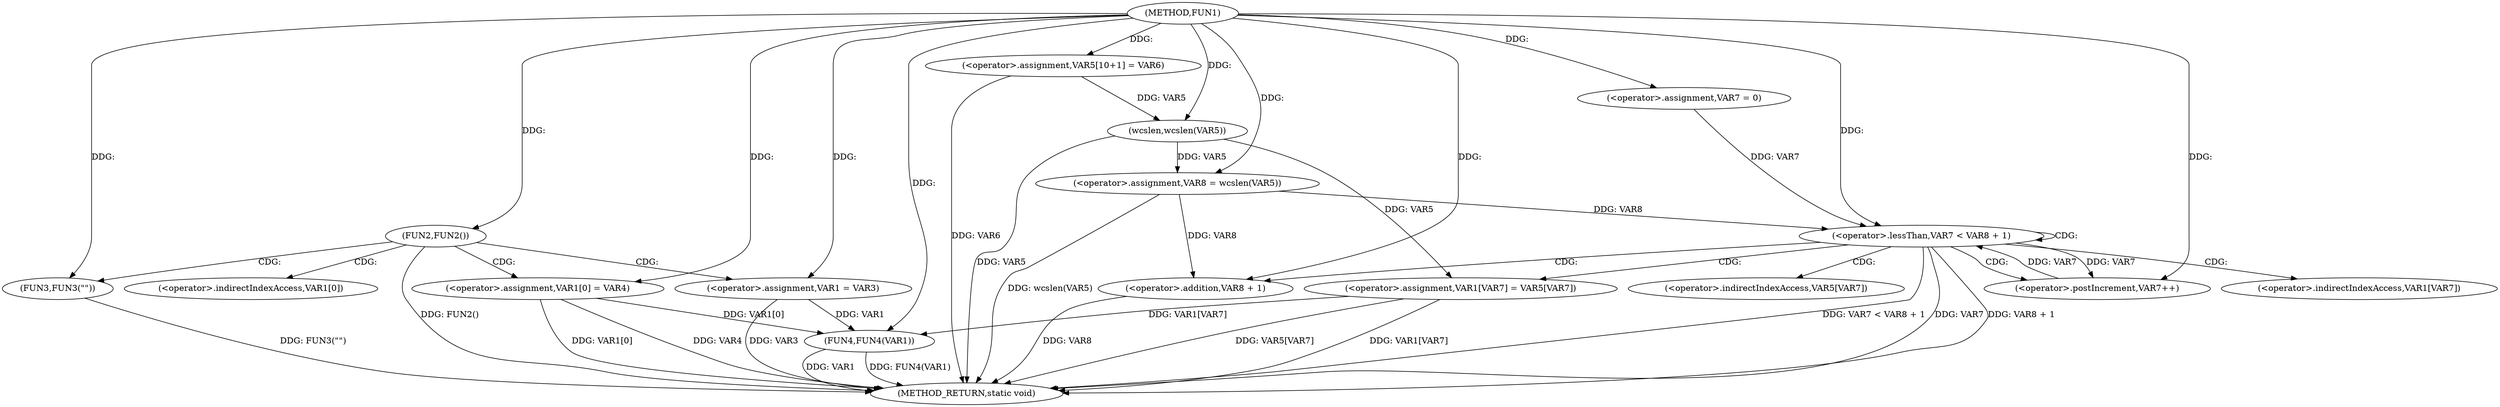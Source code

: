 digraph FUN1 {  
"1000100" [label = "(METHOD,FUN1)" ]
"1000152" [label = "(METHOD_RETURN,static void)" ]
"1000106" [label = "(FUN2,FUN2())" ]
"1000108" [label = "(FUN3,FUN3(\"\"))" ]
"1000112" [label = "(<operator>.assignment,VAR1 = VAR3)" ]
"1000115" [label = "(<operator>.assignment,VAR1[0] = VAR4)" ]
"1000122" [label = "(<operator>.assignment,VAR5[10+1] = VAR6)" ]
"1000127" [label = "(<operator>.assignment,VAR8 = wcslen(VAR5))" ]
"1000129" [label = "(wcslen,wcslen(VAR5))" ]
"1000132" [label = "(<operator>.assignment,VAR7 = 0)" ]
"1000135" [label = "(<operator>.lessThan,VAR7 < VAR8 + 1)" ]
"1000137" [label = "(<operator>.addition,VAR8 + 1)" ]
"1000140" [label = "(<operator>.postIncrement,VAR7++)" ]
"1000143" [label = "(<operator>.assignment,VAR1[VAR7] = VAR5[VAR7])" ]
"1000150" [label = "(FUN4,FUN4(VAR1))" ]
"1000116" [label = "(<operator>.indirectIndexAccess,VAR1[0])" ]
"1000144" [label = "(<operator>.indirectIndexAccess,VAR1[VAR7])" ]
"1000147" [label = "(<operator>.indirectIndexAccess,VAR5[VAR7])" ]
  "1000129" -> "1000152"  [ label = "DDG: VAR5"] 
  "1000108" -> "1000152"  [ label = "DDG: FUN3(\"\")"] 
  "1000150" -> "1000152"  [ label = "DDG: VAR1"] 
  "1000112" -> "1000152"  [ label = "DDG: VAR3"] 
  "1000135" -> "1000152"  [ label = "DDG: VAR7 < VAR8 + 1"] 
  "1000150" -> "1000152"  [ label = "DDG: FUN4(VAR1)"] 
  "1000137" -> "1000152"  [ label = "DDG: VAR8"] 
  "1000115" -> "1000152"  [ label = "DDG: VAR4"] 
  "1000122" -> "1000152"  [ label = "DDG: VAR6"] 
  "1000127" -> "1000152"  [ label = "DDG: wcslen(VAR5)"] 
  "1000143" -> "1000152"  [ label = "DDG: VAR1[VAR7]"] 
  "1000135" -> "1000152"  [ label = "DDG: VAR7"] 
  "1000143" -> "1000152"  [ label = "DDG: VAR5[VAR7]"] 
  "1000115" -> "1000152"  [ label = "DDG: VAR1[0]"] 
  "1000135" -> "1000152"  [ label = "DDG: VAR8 + 1"] 
  "1000106" -> "1000152"  [ label = "DDG: FUN2()"] 
  "1000100" -> "1000106"  [ label = "DDG: "] 
  "1000100" -> "1000108"  [ label = "DDG: "] 
  "1000100" -> "1000112"  [ label = "DDG: "] 
  "1000100" -> "1000115"  [ label = "DDG: "] 
  "1000100" -> "1000122"  [ label = "DDG: "] 
  "1000129" -> "1000127"  [ label = "DDG: VAR5"] 
  "1000100" -> "1000127"  [ label = "DDG: "] 
  "1000122" -> "1000129"  [ label = "DDG: VAR5"] 
  "1000100" -> "1000129"  [ label = "DDG: "] 
  "1000100" -> "1000132"  [ label = "DDG: "] 
  "1000140" -> "1000135"  [ label = "DDG: VAR7"] 
  "1000132" -> "1000135"  [ label = "DDG: VAR7"] 
  "1000100" -> "1000135"  [ label = "DDG: "] 
  "1000127" -> "1000135"  [ label = "DDG: VAR8"] 
  "1000127" -> "1000137"  [ label = "DDG: VAR8"] 
  "1000100" -> "1000137"  [ label = "DDG: "] 
  "1000135" -> "1000140"  [ label = "DDG: VAR7"] 
  "1000100" -> "1000140"  [ label = "DDG: "] 
  "1000129" -> "1000143"  [ label = "DDG: VAR5"] 
  "1000143" -> "1000150"  [ label = "DDG: VAR1[VAR7]"] 
  "1000112" -> "1000150"  [ label = "DDG: VAR1"] 
  "1000115" -> "1000150"  [ label = "DDG: VAR1[0]"] 
  "1000100" -> "1000150"  [ label = "DDG: "] 
  "1000106" -> "1000112"  [ label = "CDG: "] 
  "1000106" -> "1000116"  [ label = "CDG: "] 
  "1000106" -> "1000108"  [ label = "CDG: "] 
  "1000106" -> "1000115"  [ label = "CDG: "] 
  "1000135" -> "1000143"  [ label = "CDG: "] 
  "1000135" -> "1000137"  [ label = "CDG: "] 
  "1000135" -> "1000147"  [ label = "CDG: "] 
  "1000135" -> "1000135"  [ label = "CDG: "] 
  "1000135" -> "1000144"  [ label = "CDG: "] 
  "1000135" -> "1000140"  [ label = "CDG: "] 
}
